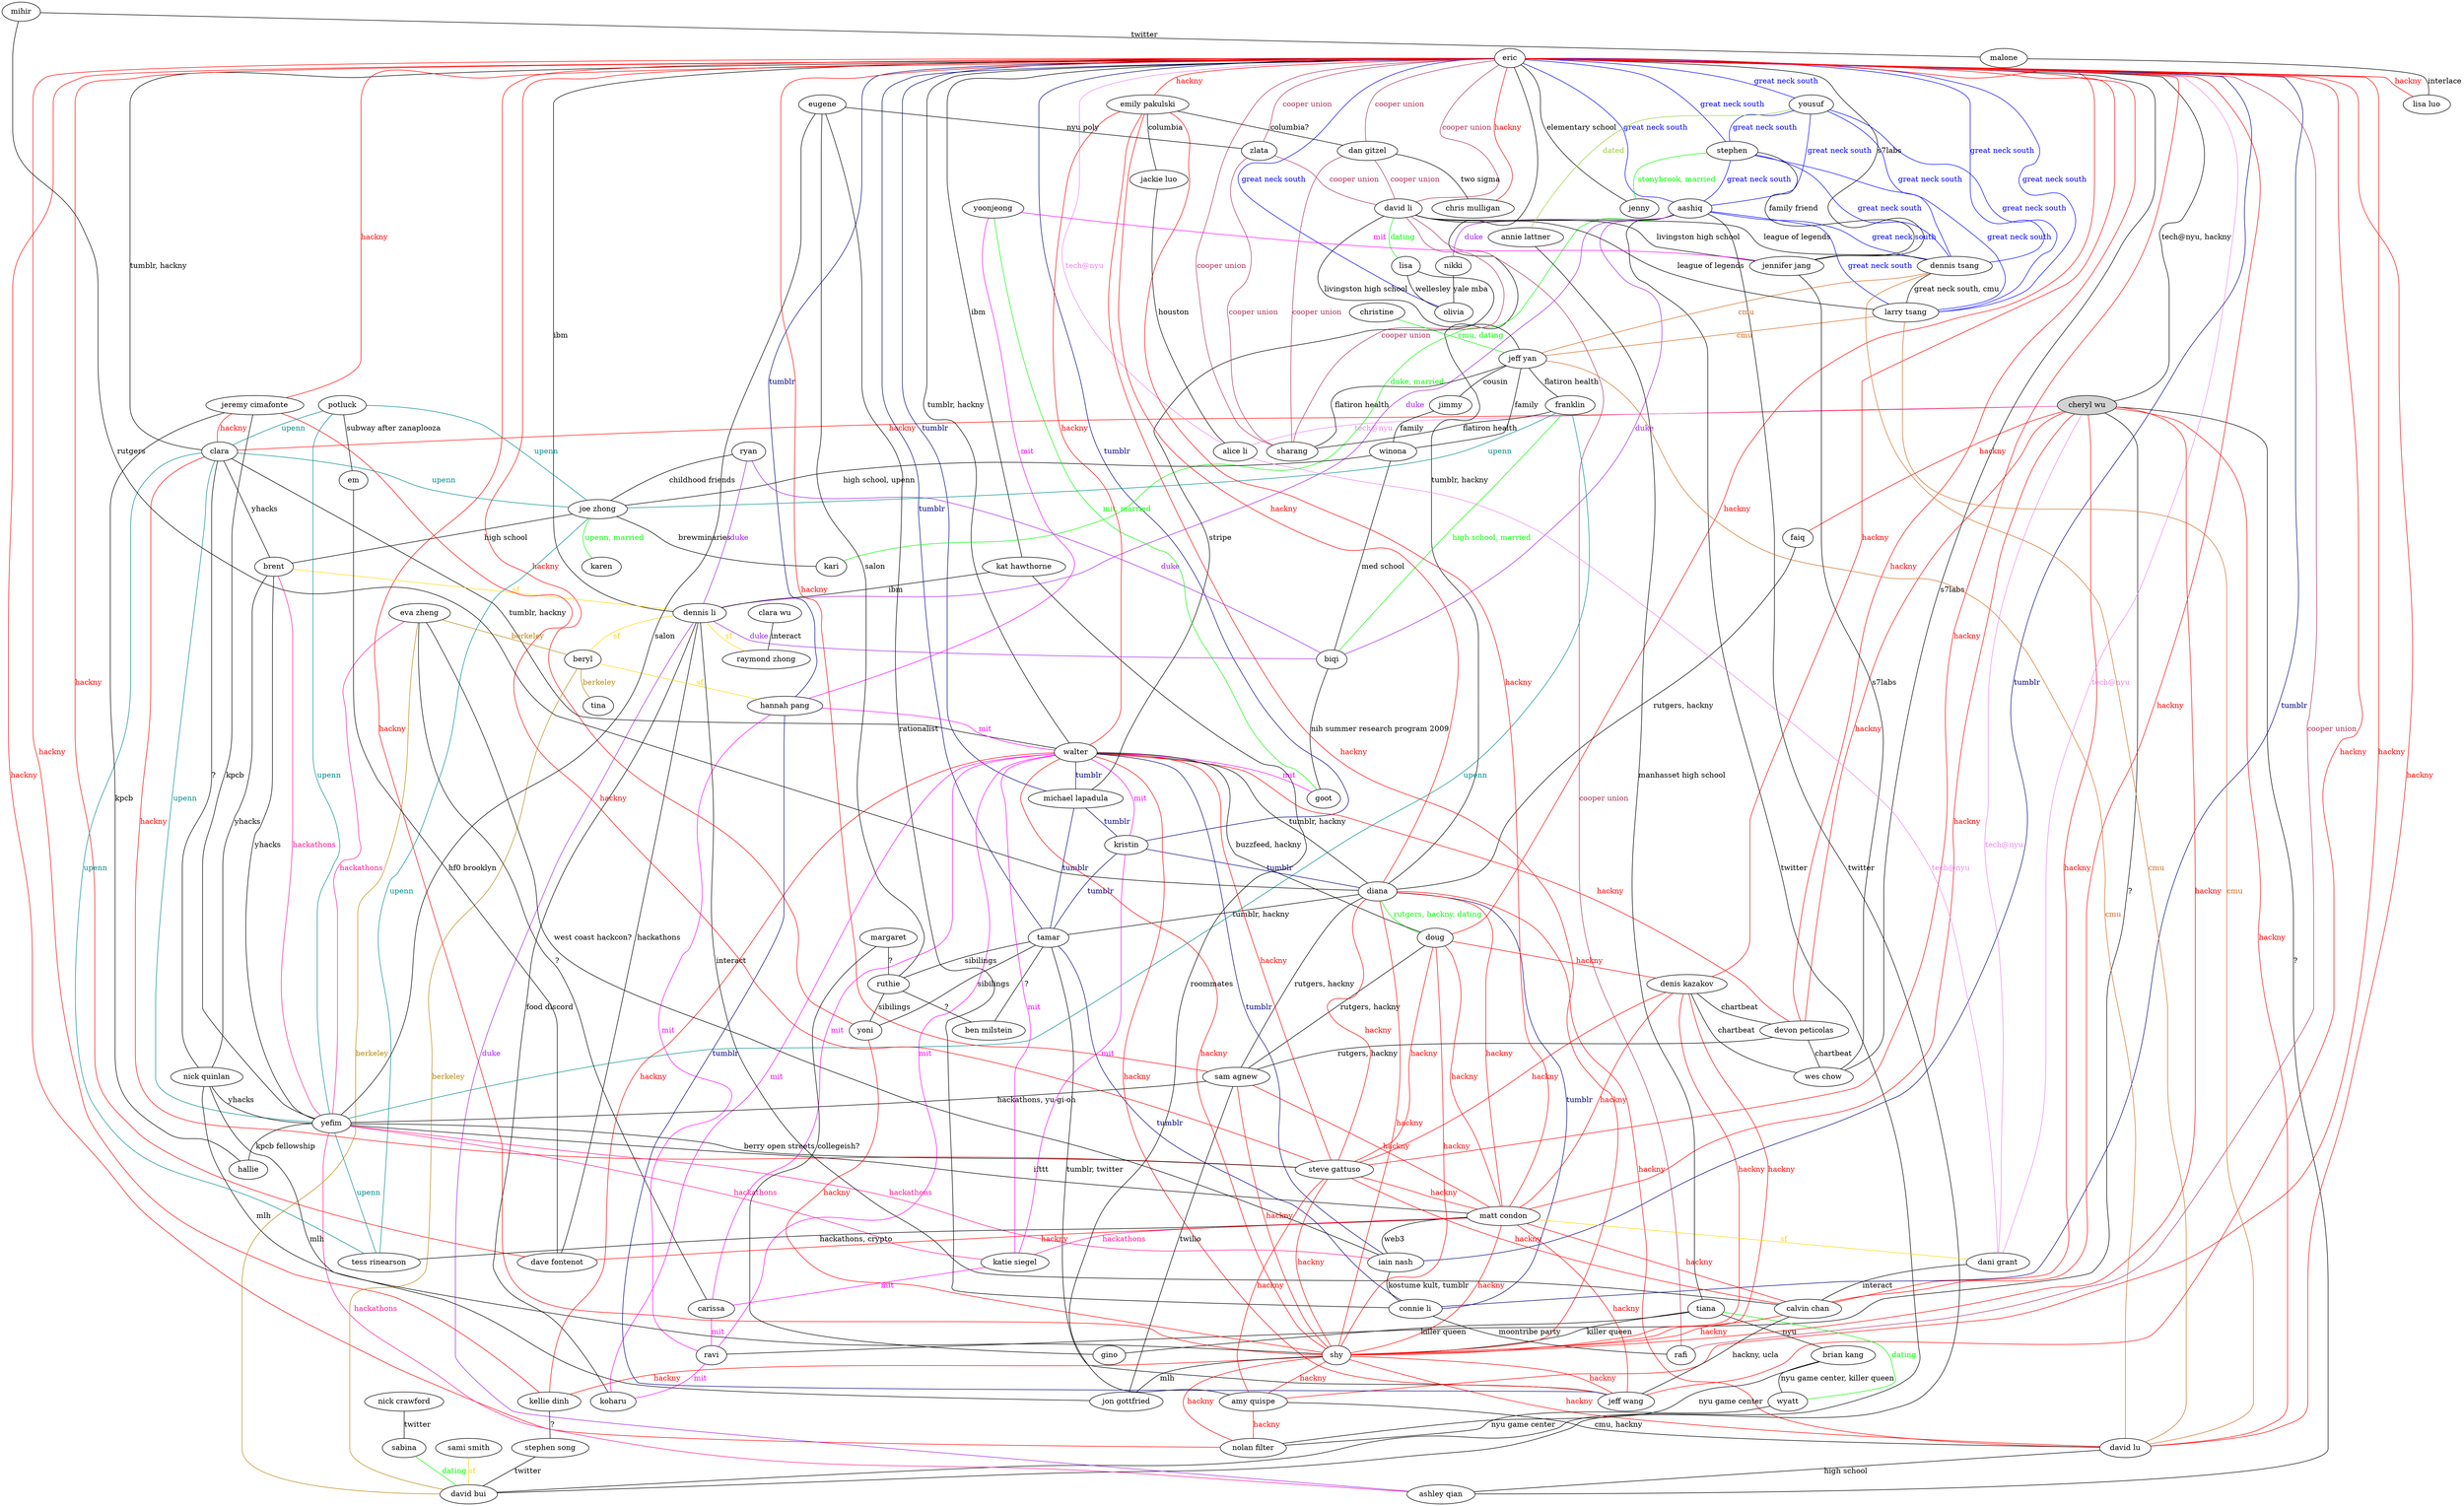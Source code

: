 graph friends {
	"cheryl wu" [style=filled, fillcolor="lightgray"]
	eric -- aashiq [label="great neck south", color="blue", fontcolor="blue"]
	aashiq -- kari [label="duke, married", color="green", fontcolor="green"]
	aashiq -- "dennis li" [label="duke", color="purple", fontcolor="purple"]
	aashiq -- "dennis tsang" [label="great neck south", color="blue", fontcolor="blue"]
	aashiq -- "larry tsang" [label="great neck south", color="blue", fontcolor="blue"]
	eric -- "dennis li" [label="ibm"]
	eric -- "david li" [label="cooper union", color="maroon", fontcolor="maroon"]
	"david li" -- "jeff yan" [label="livingston high school"]
	"jeff yan" -- "jimmy" [label="cousin"]
	"jimmy" -- winona [label="family"]
	"jeff yan" -- winona [label="family"]
	winona -- biqi [label="med school"]
	winona -- "joe zhong" [label="high school, upenn"]
	"joe zhong" -- kari [label="brewminaries"]
	eric -- "dennis tsang" [label="great neck south", color="blue", fontcolor="blue"]
	eric -- "larry tsang" [label="great neck south", color="blue", fontcolor="blue"]
	eric -- walter [label="tumblr, hackny"]
	eric -- clara [label="tumblr, hackny"]
	clara -- "joe zhong" [label="upenn", color="darkcyan", fontcolor="darkcyan"]
	clara -- yefim [label="upenn", color="darkcyan", fontcolor="darkcyan"]
	ryan -- "joe zhong" [label="childhood friends"]
	ryan -- "dennis li" [label="duke", color="purple", fontcolor="purple"]
	ryan -- biqi [label="duke", color="purple", fontcolor="purple"]
	eric -- diana [label="tumblr, hackny"]
	diana -- doug [label="rutgers, hackny, dating", color="green", fontcolor="green"]
	doug -- walter [label="buzzfeed, hackny"]
	eric -- "hannah pang" [label="tumblr", color="navy", fontcolor="navy"]
	"dennis li" -- beryl [label="sf", color="gold", fontcolor="gold"]
	beryl -- "hannah pang" [label="sf", color="gold", fontcolor="gold"]
	"dennis li" -- koharu [label="food discord"]
	"hannah pang" -- ravi [label="mit", color="magenta", fontcolor="magenta"]
	ravi -- koharu [label="mit", color="magenta", fontcolor="magenta"]
	"hannah pang" -- walter [label="mit", color="magenta", fontcolor="magenta"]
	"dennis tsang" -- "jeff yan" [label="cmu", color="chocolate", fontcolor="chocolate"]
	"larry tsang" -- "jeff yan" [label="cmu", color="chocolate", fontcolor="chocolate"]
	"dennis tsang" -- "larry tsang" [label="great neck south, cmu"]
	walter -- koharu [label="mit", color="magenta", fontcolor="magenta"]
	diana -- walter [label="tumblr, hackny"]
	christine -- "jeff yan" [label="cmu, dating", color="green", fontcolor="green"]
	"david li" -- "dennis tsang" [label="league of legends"]
	"david li" -- "larry tsang" [label="league of legends"]
	"david li" -- lisa [label="dating", color="green", fontcolor="green"]
	lisa -- "michael lapadula" [label="stripe"]
	eric -- "michael lapadula" [label="tumblr", color="navy", fontcolor="navy"]
	tamar -- "michael lapadula" [label="tumblr", color="navy", fontcolor="navy"]
	tiana -- shy [label="killer queen"]
	eric -- shy [label="hackny", color="red", fontcolor="red"]
	shy -- diana [label="hackny", color="red", fontcolor="red"]
	shy -- doug [label="hackny", color="red", fontcolor="red"]
	walter -- carissa [label="mit", color="magenta", fontcolor="magenta"]
	carissa -- ravi [label="mit", color="magenta", fontcolor="magenta"]
	yoonjeong -- goot [label="mit, married", color="green", fontcolor="green"]
	walter -- goot [label="mit", color="magenta", fontcolor="magenta"]
	yoonjeong -- "hannah pang" [label="mit", color="magenta", fontcolor="magenta"]
	"dennis li" -- biqi [label="duke", color="purple", fontcolor="purple"]
	franklin -- biqi [label="high school, married", color="green", fontcolor="green"]
	franklin -- "joe zhong" [label="upenn", color="darkcyan", fontcolor="darkcyan"]
	franklin -- yefim [label="upenn", color="darkcyan", fontcolor="darkcyan"]
	eric -- kristin [label="tumblr", color="navy", fontcolor="navy"]
	"michael lapadula" -- kristin [label="tumblr", color="navy", fontcolor="navy"]
	eric -- tamar [label="tumblr", color="navy", fontcolor="navy"]
	tamar -- ruthie [label="sibilings"]
	margaret -- ruthie [label="?"]
	margaret -- gino [label="collegeish?"]
	ruthie -- yoni [label="sibilings"]
	tiana -- gino [label="killer queen"]
	tamar -- kristin [label="tumblr", color="navy", fontcolor="navy"]
	walter -- kristin [label="mit", color="magenta", fontcolor="magenta"]
	eric -- doug [label="hackny", color="red", fontcolor="red"]
	brent -- yefim [label="yhacks"]
	brent -- "dennis li" [label="sf", color="gold", fontcolor="gold"]
	"joe zhong" -- brent [label="high school"]
	"joe zhong" -- karen [label="upenn, married", color="green", fontcolor="green"]
	eric -- sharang [label="cooper union", color="maroon", fontcolor="maroon"]
	"david li" -- sharang [label="cooper union", color="maroon", fontcolor="maroon"]
	"jeff yan" -- sharang [label="flatiron health"]
	franklin -- sharang [label="flatiron health"]
	"jeff yan" -- franklin [label="flatiron health"]
	eric -- "connie li" [label="tumblr", color="navy", fontcolor="navy"]
	tamar -- "connie li" [label="tumblr", color="navy", fontcolor="navy"]
	diana -- "connie li" [label="tumblr", color="navy", fontcolor="navy"]
	eric -- rafi [label="cooper union", color="maroon", fontcolor="maroon"]
	"david li" -- rafi [label="cooper union", color="maroon", fontcolor="maroon"]
	"connie li" -- rafi [label="moontribe party"]
	kristin -- diana [label="tumblr", color="navy", fontcolor="navy"]
	eric -- stephen [label="great neck south", color="blue", fontcolor="blue"]
	stephen -- jenny [label="stonybrook, married", color="green", fontcolor="green"]
	eric -- jenny [label="elementary school"]
	stephen -- "jennifer jang" [label="family friend"]
	stephen -- aashiq [label="great neck south", color="blue", fontcolor="blue"]
	stephen -- "dennis tsang" [label="great neck south", color="blue", fontcolor="blue"]
	stephen -- "larry tsang" [label="great neck south", color="blue", fontcolor="blue"]
	eric -- "jennifer jang" [label="s7labs"]
	yoonjeong -- "jennifer jang" [label="mit", color="magenta", fontcolor="magenta"]
	lisa -- olivia [label="wellesley"]
	eric -- olivia [label="great neck south", color="blue", fontcolor="blue"]
	eric -- "wes chow" [label="s7labs"]
	"devon peticolas" -- "wes chow" [label="chartbeat"]
	"jennifer jang" -- "wes chow" [label="s7labs"]
	eric -- "devon peticolas" [label="hackny", color="red", fontcolor="red"]
	walter -- "devon peticolas" [label="hackny", color="red", fontcolor="red"]
	"david li" -- "jennifer jang" [label="livingston high school"]
	eric -- "jeff wang" [label="hackny", color="red", fontcolor="red"]
	eric -- "calvin chan" [label="hackny", color="red", fontcolor="red"]
	"jeff wang" -- "calvin chan" [label="hackny, ucla"]
	"calvin chan" -- "dennis li" [label="interact"]
	"dani grant" -- "calvin chan" [label="interact"]
	"calvin chan" -- shy [label="hackny", color="red", fontcolor="red"]
	eric -- "dani grant" [label="tech@nyu", color="violet", fontcolor="violet"]
	diana -- "matt condon" [label="hackny", color="red", fontcolor="red"]
	yefim -- "matt condon" [label="ifttt"]
	beryl -- "david bui" [label="berkeley", color="darkgoldenrod", fontcolor="darkgoldenrod"]
	"eva zheng" -- "david bui" [label="berkeley", color="darkgoldenrod", fontcolor="darkgoldenrod"]
	"eva zheng" -- beryl [label="berkeley", color="darkgoldenrod", fontcolor="darkgoldenrod"]
	"eva zheng" -- "iain nash" [label="west coast hackcon?"]
	"eva zheng" -- carissa [label="?"]
	"stephen song" -- "david bui" [label="twitter"]
	"kellie dinh" -- "stephen song" [label="?"]
	beryl -- tina [label="berkeley", color="darkgoldenrod", fontcolor="darkgoldenrod"]
	"eva zheng" -- yefim [label="hackathons", color="deeppink", fontcolor="deeppink"]
	shy -- "jon gottfried" [label="mlh"]
	"sam agnew" -- "jon gottfried" [label="twilio"]
	yefim -- "katie siegel" [label="hackathons", color="deeppink", fontcolor="deeppink"]
	"katie siegel" -- walter [label="mit", color="magenta", fontcolor="magenta"]
	"katie siegel" -- carissa [label="mit", color="magenta", fontcolor="magenta"]
	"katie siegel" -- kristin [label="mit", color="magenta", fontcolor="magenta"]
	shy -- walter [label="hackny", color="red", fontcolor="red"]
	eric -- "iain nash" [label="tumblr", color="navy", fontcolor="navy"]
	walter -- "iain nash" [label="tumblr", color="navy", fontcolor="navy"]
	eric -- "kellie dinh" [label="hackny", color="red", fontcolor="red"]
	shy -- "kellie dinh" [label="hackny", color="red", fontcolor="red"]
	walter -- "kellie dinh" [label="hackny", color="red", fontcolor="red"]
	"iain nash" -- "connie li" [label="kostume kult, tumblr"]
	"devon peticolas" -- "sam agnew" [label="rutgers, hackny"]
	eric -- "sam agnew" [label="hackny", color="red", fontcolor="red"]
	diana -- "sam agnew" [label="rutgers, hackny"]
	doug -- "sam agnew" [label="rutgers, hackny"]
	tamar -- yoni [label="sibilings"]
	yoni -- shy [label="hackny", color="red", fontcolor="red"]
	eric -- yoni [label="hackny", color="red", fontcolor="red"]
	walter -- ravi [label="mit", color="magenta", fontcolor="magenta"]
	"sam agnew" -- "matt condon" [label="hackny", color="red", fontcolor="red"]
	"sam agnew" -- yefim [label="hackathons, yu-gi-oh"]
	"dennis tsang" -- "david lu" [label="cmu", color="chocolate", fontcolor="chocolate"]
	"larry tsang" -- "david lu" [label="cmu", color="chocolate", fontcolor="chocolate"]
	"jeff yan" -- "david lu" [label="cmu", color="chocolate", fontcolor="chocolate"]
	eric -- "david lu" [label="hackny", color="red", fontcolor="red"]
	shy -- "david lu" [label="hackny", color="red", fontcolor="red"]
	diana -- "david lu" [label="hackny", color="red", fontcolor="red"]
	eric -- "denis kazakov" [label="hackny", color="red", fontcolor="red"]
	"denis kazakov" -- "wes chow" [label="chartbeat"]
	"denis kazakov" -- "devon peticolas" [label="chartbeat"]
	shy -- "sam agnew" [label="hackny", color="red", fontcolor="red"]
	shy -- "denis kazakov" [label="hackny", color="red", fontcolor="red"]
	shy -- "matt condon" [label="hackny", color="red", fontcolor="red"]
	"amy quispe" -- "david lu" [label="cmu, hackny"]
	shy -- "amy quispe" [label="hackny", color="red", fontcolor="red"]
	eric -- "kat hawthorne" [label="ibm"]
	"kat hawthorne" -- "dennis li" [label="ibm"]
	"kat hawthorne" -- "amy quispe" [label="roommates"]
	eric -- "cheryl wu" [label="tech@nyu, hackny"]
	"david lu" -- "cheryl wu" [label="hackny", color="red", fontcolor="red"]
	shy -- "cheryl wu" [label="hackny", color="red", fontcolor="red"]
	"cheryl wu" -- "calvin chan" [label="hackny", color="red", fontcolor="red"]
	"cheryl wu" -- ravi [label="?"]
	"cheryl wu" -- "devon peticolas" [label="hackny", color="red", fontcolor="red"]
	"cheryl wu" -- clara [label="hackny", color="red", fontcolor="red"]
	"cheryl wu" -- faiq [label="hackny", color="red", fontcolor="red"]
	faiq -- diana [label="rutgers, hackny"]
	"cheryl wu" -- "alice li" [label="tech@nyu", color="violet", fontcolor="violet"]
	eric -- "alice li" [label="tech@nyu", color="violet", fontcolor="violet"]
	"cheryl wu" -- "dani grant" [label="tech@nyu", color="violet", fontcolor="violet"]
	"alice li" -- "dani grant" [label="tech@nyu", color="violet", fontcolor="violet"]
	"cheryl wu" -- "ashley qian" [label="?"]
	"dennis li" -- "ashley qian" [label="duke", color="purple", fontcolor="purple"]
	"cheryl wu" -- "matt condon" [label="hackny", color="red", fontcolor="red"]
	"nick quinlan" -- "jon gottfried" [label="mlh"]
	"nick quinlan" -- yefim [label="yhacks"]
	"nick quinlan" -- clara [label="?"]
	"nick quinlan" -- shy [label="mlh"]
	shy -- "jeff wang" [label="hackny", color="red", fontcolor="red"]
	eric -- "amy quispe" [label="hackny", color="red", fontcolor="red"]
	brent -- clara [label="yhacks"]
	brent -- "nick quinlan" [label="yhacks"]
	doug -- "denis kazakov" [label="hackny", color="red", fontcolor="red"]
	"matt condon" -- "denis kazakov" [label="hackny", color="red", fontcolor="red"]
	tiana -- "brian kang" [label="nyu"]
	"brian kang" -- wyatt [label="nyu game center, killer queen"]
	"brian kang" -- "nolan filter" [label="nyu game center"]
	wyatt -- "nolan filter" [label="nyu game center"]
	eric -- "nolan filter" [label="hackny", color="red", fontcolor="red"]
	"amy quispe" -- "nolan filter" [label="hackny", color="red", fontcolor="red"]
	shy -- "nolan filter" [label="hackny", color="red", fontcolor="red"]
	shy -- "denis kazakov" [label="hackny", color="red", fontcolor="red"]
	tiana -- wyatt [label="dating", color="green", fontcolor="green"]
	eric -- yousuf [label="great neck south", color="blue", fontcolor="blue"]
	yousuf -- "annie lattner" [label="dated", color="yellowgreen", fontcolor="yellowgreen"]
	"annie lattner" -- tiana [label="manhasset high school"]
	yousuf -- aashiq [label="great neck south", color="blue", fontcolor="blue"]
	yousuf -- "dennis tsang" [label="great neck south", color="blue", fontcolor="blue"]
	yousuf -- "larry tsang" [label="great neck south", color="blue", fontcolor="blue"]
	yousuf -- stephen [label="great neck south", color="blue", fontcolor="blue"]
	biqi -- goot [label="nih summer research program 2009"]
	"matt condon" -- doug [label="hackny", color="red", fontcolor="red"]
	"matt condon" -- "calvin chan" [label="hackny", color="red", fontcolor="red"]
	"matt condon" -- "iain nash" [label="web3"]
	"matt condon" -- "dani grant" [label="sf", color="gold", fontcolor="gold"]
	yefim -- "ashley qian" [label="hackathons", color="deeppink", fontcolor="deeppink"]
	yefim -- brent [label="hackathons", color="deeppink", fontcolor="deeppink"]
	yefim -- "steve gattuso" [label="berry open streets"]
	eric -- "steve gattuso" [label="hackny", color="red", fontcolor="red"]
	"steve gattuso" -- "matt condon" [label="hackny", color="red", fontcolor="red"]
	"steve gattuso" -- shy [label="hackny", color="red", fontcolor="red"]
	"steve gattuso" -- doug [label="hackny", color="red", fontcolor="red"]
	"steve gattuso" -- diana [label="hackny", color="red", fontcolor="red"]
	"steve gattuso" -- "denis kazakov" [label="hackny", color="red", fontcolor="red"]
	"steve gattuso" -- "calvin chan" [label="hackny", color="red", fontcolor="red"]
	"steve gattuso" -- walter [label="hackny", color="red", fontcolor="red"]
	"steve gattuso" -- "amy quispe" [label="hackny", color="red", fontcolor="red"]
	diana -- tamar [label="tumblr, hackny"]
	"jeff wang" -- walter [label="hackny", color="red", fontcolor="red"]
	"jeff wang" -- "matt condon" [label="hackny", color="red", fontcolor="red"]
	"jeff wang" -- "hannah pang" [label="tumblr", color="navy", fontcolor="navy"]
	walter -- clara [label="tumblr, hackny"]
	walter -- "michael lapadula" [label="tumblr", color="navy", fontcolor="navy"]
	clara -- "steve gattuso" [label="hackny", color="red", fontcolor="red"]
	"matt condon" -- "katie siegel" [label="hackathons", color="deeppink", fontcolor="deeppink"]
	"matt condon" -- "tess rinearson" [label="hackathons, crypto"]
	"joe zhong" -- "tess rinearson" [label="upenn", color="darkcyan", fontcolor="darkcyan"]
	"tess rinearson" -- clara [label="upenn", color="darkcyan", fontcolor="darkcyan"]
	"tess rinearson" -- yefim [label="upenn", color="darkcyan", fontcolor="darkcyan"]
	yefim -- "iain nash" [label="hackathons", color="deeppink", fontcolor="deeppink"]
	tamar -- "jeff wang" [label="tumblr, twitter"]
	tamar -- "ben milstein" [label="?"]
	ruthie -- "ben milstein" [label="?"]
	aashiq -- "david bui" [label="twitter"]
	aashiq -- nikki [label="duke", color="purple", fontcolor="purple"]
	nikki -- olivia [label="yale mba"]
	eric -- "chris mulligan" [label="hackny", color="red", fontcolor="red"]
	"dan gitzel" -- "chris mulligan" [label="two sigma"]
	eric -- "dan gitzel" [label="cooper union", color="maroon", fontcolor="maroon"]
	"dan gitzel" -- "david li" [label="cooper union", color="maroon", fontcolor="maroon"]
	"dan gitzel" -- sharang [label="cooper union", color="maroon", fontcolor="maroon"]
	"emily pakulski" -- "dan gitzel" [label="columbia?"]
	eric -- "emily pakulski" [label="hackny", color="red", fontcolor="red"]
	"emily pakulski" -- shy [label="hackny", color="red", fontcolor="red"]
	"emily pakulski" -- walter [label="hackny", color="red", fontcolor="red"]
	"emily pakulski" -- "matt condon" [label="hackny", color="red", fontcolor="red"]
	"emily pakulski" -- diana [label="hackny", color="red", fontcolor="red"]
	"emily pakulski" -- "jackie luo" [label="columbia"]
	"jackie luo" -- "alice li" [label="houston"]
	"jeremy cimafonte" -- clara [label="hackny", color="red", fontcolor="red"]
	"jeremy cimafonte" -- "steve gattuso" [label="hackny", color="red", fontcolor="red"]
	"jeremy cimafonte" -- yefim [label="kpcb"]
	"jeremy cimafonte" -- hallie [label="kpcb"]
	yefim -- hallie [label="kpcb fellowship"]
	aashiq -- biqi [label="duke", color="purple", fontcolor="purple"]
	eric -- "jeremy cimafonte" [label="hackny", color="red", fontcolor="red"]
	"david lu" -- "ashley qian" [label="high school"]
	aashiq -- "david bui" [label="twitter"]
	"dennis li" -- "raymond zhong" [label="sf", color="gold", fontcolor="gold"]
	"clara wu" -- "raymond zhong" [label="interact"]
	"sami smith" -- "david bui" [label="sf", color="gold", fontcolor="gold"]
	eric -- zlata [label="cooper union", color="maroon", fontcolor="maroon"]
	eugene -- zlata [label="nyu poly"]
	eugene -- "connie li" [label="rationalist"]
	zlata -- "david li" [label="cooper union", color="maroon", fontcolor="maroon"]
	zlata -- "sharang" [label="cooper union", color="maroon", fontcolor="maroon"]
	potluck -- em [label="subway after zanaplooza"]
	potluck -- clara [label="upenn", color="darkcyan", fontcolor="darkcyan"]
	potluck -- "joe zhong" [label="upenn", color="darkcyan", fontcolor="darkcyan"]
	potluck -- yefim [label="upenn", color="darkcyan", fontcolor="darkcyan"]
	eric -- "dave fontenot" [label="hackny", color="red", fontcolor="red"]
	"matt condon" -- "dave fontenot" [label="hackny", color="red", fontcolor="red"]
	em -- "dave fontenot" [label="hf0 brooklyn"]
	mihir -- diana [label="rutgers"]
	"dennis li" -- "dave fontenot" [label="hackathons"]
	eugene -- yefim [label="salon"]
	eugene -- ruthie [label="salon"]
	eric -- "lisa luo" [label="hackny", color="red", fontcolor="red"]
	malone -- "lisa luo" [label="interlace"]
	mihir -- malone [label="twitter"]
	"nick crawford" -- sabina [label="twitter"]
	sabina -- "david bui" [label="dating", color="green", fontcolor="green"]
}
